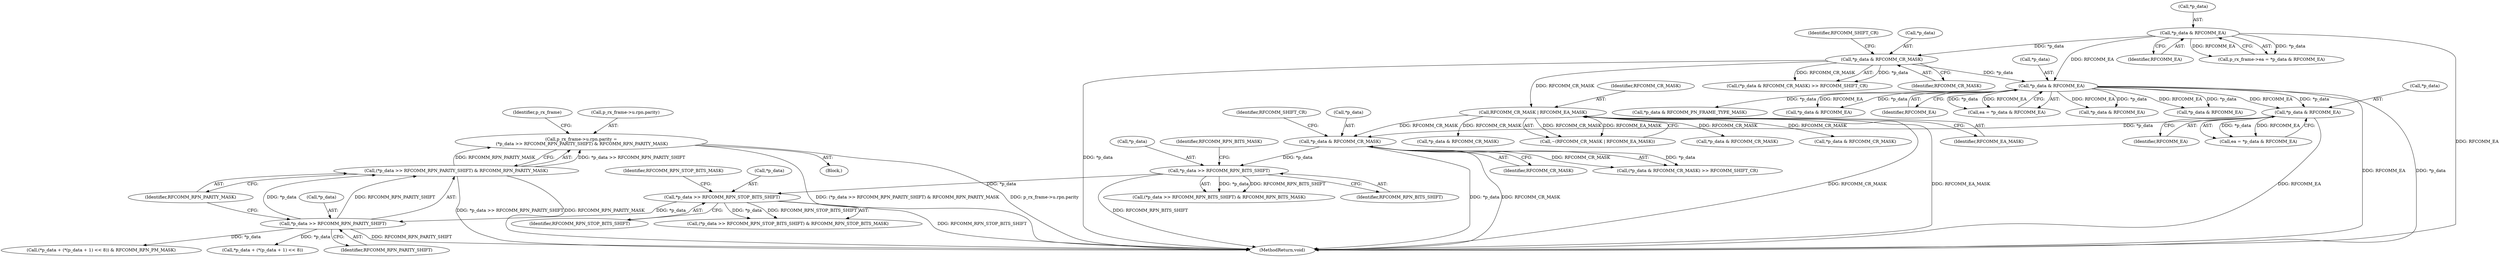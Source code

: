 digraph "0_Android_92a7bf8c44a236607c146240f3c0adc1ae01fedf@pointer" {
"1000843" [label="(Call,p_rx_frame->u.rpn.parity =\n (*p_data >> RFCOMM_RPN_PARITY_SHIFT) & RFCOMM_RPN_PARITY_MASK)"];
"1000851" [label="(Call,(*p_data >> RFCOMM_RPN_PARITY_SHIFT) & RFCOMM_RPN_PARITY_MASK)"];
"1000852" [label="(Call,*p_data >> RFCOMM_RPN_PARITY_SHIFT)"];
"1000838" [label="(Call,*p_data >> RFCOMM_RPN_STOP_BITS_SHIFT)"];
"1000824" [label="(Call,*p_data >> RFCOMM_RPN_BITS_SHIFT)"];
"1000748" [label="(Call,*p_data & RFCOMM_CR_MASK)"];
"1000741" [label="(Call,*p_data & RFCOMM_EA)"];
"1000222" [label="(Call,*p_data & RFCOMM_EA)"];
"1000163" [label="(Call,*p_data & RFCOMM_CR_MASK)"];
"1000154" [label="(Call,*p_data & RFCOMM_EA)"];
"1000177" [label="(Call,RFCOMM_CR_MASK | RFCOMM_EA_MASK)"];
"1000179" [label="(Identifier,RFCOMM_EA_MASK)"];
"1000861" [label="(Identifier,p_rx_frame)"];
"1000852" [label="(Call,*p_data >> RFCOMM_RPN_PARITY_SHIFT)"];
"1000838" [label="(Call,*p_data >> RFCOMM_RPN_STOP_BITS_SHIFT)"];
"1000844" [label="(Call,p_rx_frame->u.rpn.parity)"];
"1000827" [label="(Identifier,RFCOMM_RPN_BITS_SHIFT)"];
"1000163" [label="(Call,*p_data & RFCOMM_CR_MASK)"];
"1000571" [label="(Call,*p_data & RFCOMM_CR_MASK)"];
"1000851" [label="(Call,(*p_data >> RFCOMM_RPN_PARITY_SHIFT) & RFCOMM_RPN_PARITY_MASK)"];
"1000841" [label="(Identifier,RFCOMM_RPN_STOP_BITS_SHIFT)"];
"1000744" [label="(Identifier,RFCOMM_EA)"];
"1000335" [label="(Call,*p_data & RFCOMM_PN_FRAME_TYPE_MASK)"];
"1000177" [label="(Call,RFCOMM_CR_MASK | RFCOMM_EA_MASK)"];
"1000842" [label="(Identifier,RFCOMM_RPN_STOP_BITS_MASK)"];
"1000748" [label="(Call,*p_data & RFCOMM_CR_MASK)"];
"1000222" [label="(Call,*p_data & RFCOMM_EA)"];
"1000564" [label="(Call,*p_data & RFCOMM_EA)"];
"1000856" [label="(Identifier,RFCOMM_RPN_PARITY_MASK)"];
"1000739" [label="(Call,ea = *p_data & RFCOMM_EA)"];
"1000157" [label="(Identifier,RFCOMM_EA)"];
"1000843" [label="(Call,p_rx_frame->u.rpn.parity =\n (*p_data >> RFCOMM_RPN_PARITY_SHIFT) & RFCOMM_RPN_PARITY_MASK)"];
"1000154" [label="(Call,*p_data & RFCOMM_EA)"];
"1000751" [label="(Identifier,RFCOMM_CR_MASK)"];
"1000162" [label="(Call,(*p_data & RFCOMM_CR_MASK) >> RFCOMM_SHIFT_CR)"];
"1000837" [label="(Call,(*p_data >> RFCOMM_RPN_STOP_BITS_SHIFT) & RFCOMM_RPN_STOP_BITS_MASK)"];
"1000747" [label="(Call,(*p_data & RFCOMM_CR_MASK) >> RFCOMM_SHIFT_CR)"];
"1000741" [label="(Call,*p_data & RFCOMM_EA)"];
"1000176" [label="(Call,~(RFCOMM_CR_MASK | RFCOMM_EA_MASK))"];
"1000823" [label="(Call,(*p_data >> RFCOMM_RPN_BITS_SHIFT) & RFCOMM_RPN_BITS_MASK)"];
"1000825" [label="(Call,*p_data)"];
"1000828" [label="(Identifier,RFCOMM_RPN_BITS_MASK)"];
"1000853" [label="(Call,*p_data)"];
"1000824" [label="(Call,*p_data >> RFCOMM_RPN_BITS_SHIFT)"];
"1000150" [label="(Call,p_rx_frame->ea = *p_data & RFCOMM_EA)"];
"1000916" [label="(Call,*p_data + (*(p_data + 1) << 8))"];
"1001015" [label="(MethodReturn,void)"];
"1000225" [label="(Identifier,RFCOMM_EA)"];
"1000803" [label="(Block,)"];
"1000220" [label="(Call,ea = *p_data & RFCOMM_EA)"];
"1000705" [label="(Call,*p_data & RFCOMM_CR_MASK)"];
"1000223" [label="(Call,*p_data)"];
"1000839" [label="(Call,*p_data)"];
"1000855" [label="(Identifier,RFCOMM_RPN_PARITY_SHIFT)"];
"1000752" [label="(Identifier,RFCOMM_SHIFT_CR)"];
"1000155" [label="(Call,*p_data)"];
"1000955" [label="(Call,*p_data & RFCOMM_CR_MASK)"];
"1000166" [label="(Identifier,RFCOMM_CR_MASK)"];
"1000692" [label="(Call,*p_data & RFCOMM_EA)"];
"1000749" [label="(Call,*p_data)"];
"1000948" [label="(Call,*p_data & RFCOMM_EA)"];
"1000167" [label="(Identifier,RFCOMM_SHIFT_CR)"];
"1000164" [label="(Call,*p_data)"];
"1000178" [label="(Identifier,RFCOMM_CR_MASK)"];
"1000742" [label="(Call,*p_data)"];
"1000915" [label="(Call,(*p_data + (*(p_data + 1) << 8)) & RFCOMM_RPN_PM_MASK)"];
"1000843" -> "1000803"  [label="AST: "];
"1000843" -> "1000851"  [label="CFG: "];
"1000844" -> "1000843"  [label="AST: "];
"1000851" -> "1000843"  [label="AST: "];
"1000861" -> "1000843"  [label="CFG: "];
"1000843" -> "1001015"  [label="DDG: (*p_data >> RFCOMM_RPN_PARITY_SHIFT) & RFCOMM_RPN_PARITY_MASK"];
"1000843" -> "1001015"  [label="DDG: p_rx_frame->u.rpn.parity"];
"1000851" -> "1000843"  [label="DDG: *p_data >> RFCOMM_RPN_PARITY_SHIFT"];
"1000851" -> "1000843"  [label="DDG: RFCOMM_RPN_PARITY_MASK"];
"1000851" -> "1000856"  [label="CFG: "];
"1000852" -> "1000851"  [label="AST: "];
"1000856" -> "1000851"  [label="AST: "];
"1000851" -> "1001015"  [label="DDG: *p_data >> RFCOMM_RPN_PARITY_SHIFT"];
"1000851" -> "1001015"  [label="DDG: RFCOMM_RPN_PARITY_MASK"];
"1000852" -> "1000851"  [label="DDG: *p_data"];
"1000852" -> "1000851"  [label="DDG: RFCOMM_RPN_PARITY_SHIFT"];
"1000852" -> "1000855"  [label="CFG: "];
"1000853" -> "1000852"  [label="AST: "];
"1000855" -> "1000852"  [label="AST: "];
"1000856" -> "1000852"  [label="CFG: "];
"1000852" -> "1001015"  [label="DDG: RFCOMM_RPN_PARITY_SHIFT"];
"1000838" -> "1000852"  [label="DDG: *p_data"];
"1000852" -> "1000915"  [label="DDG: *p_data"];
"1000852" -> "1000916"  [label="DDG: *p_data"];
"1000838" -> "1000837"  [label="AST: "];
"1000838" -> "1000841"  [label="CFG: "];
"1000839" -> "1000838"  [label="AST: "];
"1000841" -> "1000838"  [label="AST: "];
"1000842" -> "1000838"  [label="CFG: "];
"1000838" -> "1001015"  [label="DDG: RFCOMM_RPN_STOP_BITS_SHIFT"];
"1000838" -> "1000837"  [label="DDG: *p_data"];
"1000838" -> "1000837"  [label="DDG: RFCOMM_RPN_STOP_BITS_SHIFT"];
"1000824" -> "1000838"  [label="DDG: *p_data"];
"1000824" -> "1000823"  [label="AST: "];
"1000824" -> "1000827"  [label="CFG: "];
"1000825" -> "1000824"  [label="AST: "];
"1000827" -> "1000824"  [label="AST: "];
"1000828" -> "1000824"  [label="CFG: "];
"1000824" -> "1001015"  [label="DDG: RFCOMM_RPN_BITS_SHIFT"];
"1000824" -> "1000823"  [label="DDG: *p_data"];
"1000824" -> "1000823"  [label="DDG: RFCOMM_RPN_BITS_SHIFT"];
"1000748" -> "1000824"  [label="DDG: *p_data"];
"1000748" -> "1000747"  [label="AST: "];
"1000748" -> "1000751"  [label="CFG: "];
"1000749" -> "1000748"  [label="AST: "];
"1000751" -> "1000748"  [label="AST: "];
"1000752" -> "1000748"  [label="CFG: "];
"1000748" -> "1001015"  [label="DDG: RFCOMM_CR_MASK"];
"1000748" -> "1001015"  [label="DDG: *p_data"];
"1000748" -> "1000747"  [label="DDG: *p_data"];
"1000748" -> "1000747"  [label="DDG: RFCOMM_CR_MASK"];
"1000741" -> "1000748"  [label="DDG: *p_data"];
"1000177" -> "1000748"  [label="DDG: RFCOMM_CR_MASK"];
"1000741" -> "1000739"  [label="AST: "];
"1000741" -> "1000744"  [label="CFG: "];
"1000742" -> "1000741"  [label="AST: "];
"1000744" -> "1000741"  [label="AST: "];
"1000739" -> "1000741"  [label="CFG: "];
"1000741" -> "1001015"  [label="DDG: RFCOMM_EA"];
"1000741" -> "1000739"  [label="DDG: *p_data"];
"1000741" -> "1000739"  [label="DDG: RFCOMM_EA"];
"1000222" -> "1000741"  [label="DDG: *p_data"];
"1000222" -> "1000741"  [label="DDG: RFCOMM_EA"];
"1000222" -> "1000220"  [label="AST: "];
"1000222" -> "1000225"  [label="CFG: "];
"1000223" -> "1000222"  [label="AST: "];
"1000225" -> "1000222"  [label="AST: "];
"1000220" -> "1000222"  [label="CFG: "];
"1000222" -> "1001015"  [label="DDG: RFCOMM_EA"];
"1000222" -> "1001015"  [label="DDG: *p_data"];
"1000222" -> "1000220"  [label="DDG: *p_data"];
"1000222" -> "1000220"  [label="DDG: RFCOMM_EA"];
"1000163" -> "1000222"  [label="DDG: *p_data"];
"1000154" -> "1000222"  [label="DDG: RFCOMM_EA"];
"1000222" -> "1000335"  [label="DDG: *p_data"];
"1000222" -> "1000564"  [label="DDG: *p_data"];
"1000222" -> "1000564"  [label="DDG: RFCOMM_EA"];
"1000222" -> "1000692"  [label="DDG: *p_data"];
"1000222" -> "1000692"  [label="DDG: RFCOMM_EA"];
"1000222" -> "1000948"  [label="DDG: *p_data"];
"1000222" -> "1000948"  [label="DDG: RFCOMM_EA"];
"1000163" -> "1000162"  [label="AST: "];
"1000163" -> "1000166"  [label="CFG: "];
"1000164" -> "1000163"  [label="AST: "];
"1000166" -> "1000163"  [label="AST: "];
"1000167" -> "1000163"  [label="CFG: "];
"1000163" -> "1001015"  [label="DDG: *p_data"];
"1000163" -> "1000162"  [label="DDG: *p_data"];
"1000163" -> "1000162"  [label="DDG: RFCOMM_CR_MASK"];
"1000154" -> "1000163"  [label="DDG: *p_data"];
"1000163" -> "1000177"  [label="DDG: RFCOMM_CR_MASK"];
"1000154" -> "1000150"  [label="AST: "];
"1000154" -> "1000157"  [label="CFG: "];
"1000155" -> "1000154"  [label="AST: "];
"1000157" -> "1000154"  [label="AST: "];
"1000150" -> "1000154"  [label="CFG: "];
"1000154" -> "1001015"  [label="DDG: RFCOMM_EA"];
"1000154" -> "1000150"  [label="DDG: *p_data"];
"1000154" -> "1000150"  [label="DDG: RFCOMM_EA"];
"1000177" -> "1000176"  [label="AST: "];
"1000177" -> "1000179"  [label="CFG: "];
"1000178" -> "1000177"  [label="AST: "];
"1000179" -> "1000177"  [label="AST: "];
"1000176" -> "1000177"  [label="CFG: "];
"1000177" -> "1001015"  [label="DDG: RFCOMM_CR_MASK"];
"1000177" -> "1001015"  [label="DDG: RFCOMM_EA_MASK"];
"1000177" -> "1000176"  [label="DDG: RFCOMM_CR_MASK"];
"1000177" -> "1000176"  [label="DDG: RFCOMM_EA_MASK"];
"1000177" -> "1000571"  [label="DDG: RFCOMM_CR_MASK"];
"1000177" -> "1000705"  [label="DDG: RFCOMM_CR_MASK"];
"1000177" -> "1000955"  [label="DDG: RFCOMM_CR_MASK"];
}
